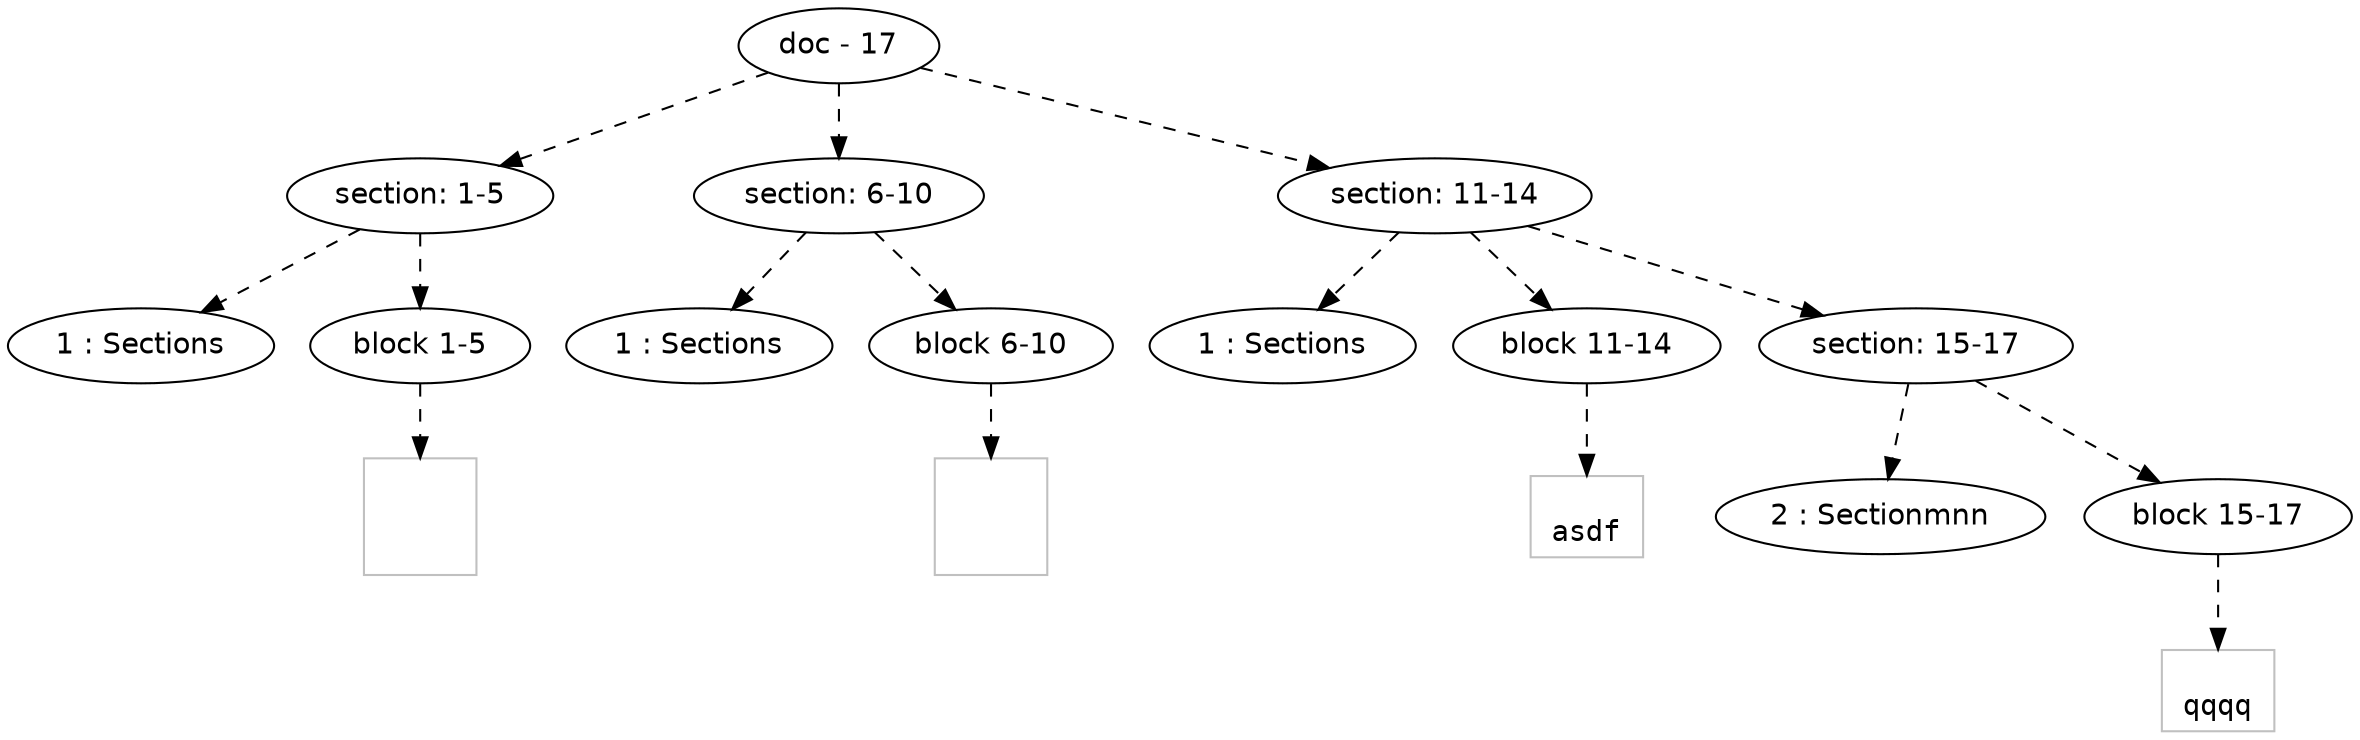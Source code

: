 digraph hierarchy {

node [fontname=Helvetica]
edge [style=dashed]

doc_0 [label="doc - 17"]


doc_0 -> { section_1 section_2 section_3}
{rank=same; section_1 section_2 section_3}

section_1 [label="section: 1-5"]

section_2 [label="section: 6-10"]

section_3 [label="section: 11-14"]


section_1 -> { header_4 block_5}
{rank=same; header_4 block_5}

header_4 [label="1 : Sections"]

block_5 [label="block 1-5"]



block_5 -> leaf_6
leaf_6  [color=Gray,shape=rectangle,fontname=Inconsolata,label="


"]
section_2 -> { header_7 block_8}
{rank=same; header_7 block_8}

header_7 [label="1 : Sections"]

block_8 [label="block 6-10"]



block_8 -> leaf_9
leaf_9  [color=Gray,shape=rectangle,fontname=Inconsolata,label="


"]
section_3 -> { header_10 block_11 section_12}
{rank=same; header_10 block_11 section_12}

header_10 [label="1 : Sections"]

block_11 [label="block 11-14"]

section_12 [label="section: 15-17"]



block_11 -> leaf_13
leaf_13  [color=Gray,shape=rectangle,fontname=Inconsolata,label="
asdf
"]
section_12 -> { header_14 block_15}
{rank=same; header_14 block_15}

header_14 [label="2 : Sectionmnn"]

block_15 [label="block 15-17"]



block_15 -> leaf_16
leaf_16  [color=Gray,shape=rectangle,fontname=Inconsolata,label="
qqqq"]

}
